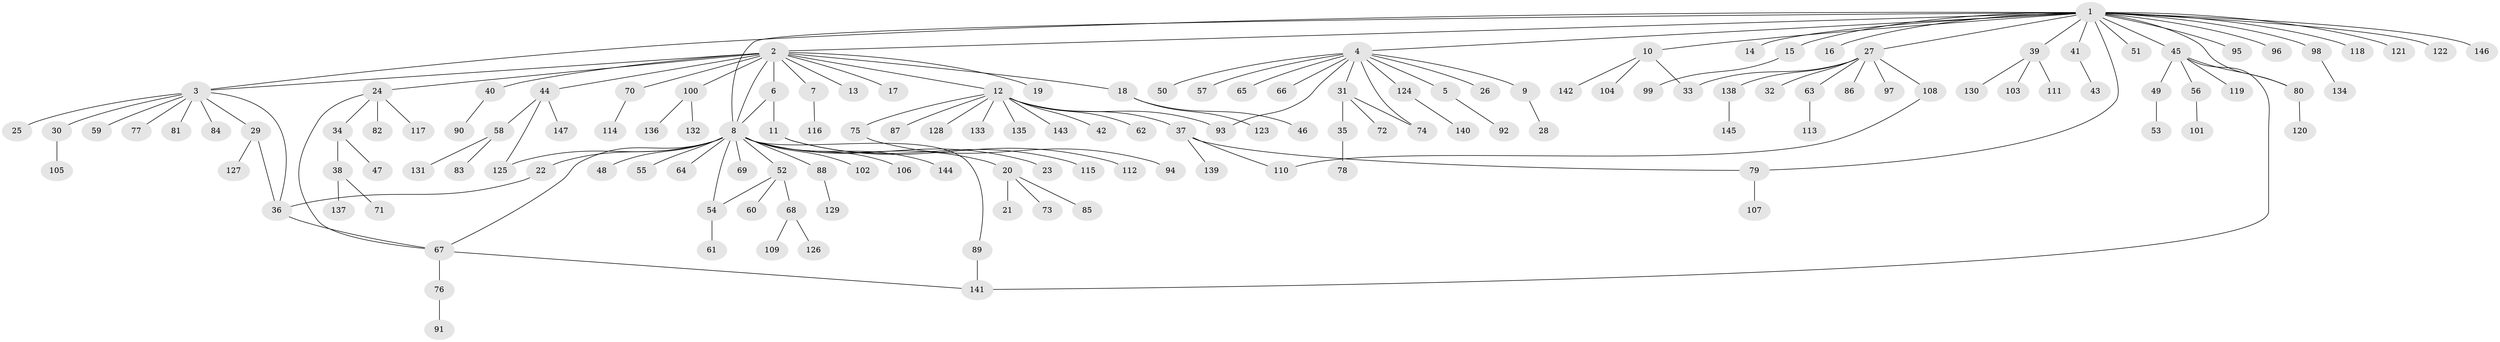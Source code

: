 // coarse degree distribution, {1: 0.7567567567567568, 14: 0.013513513513513514, 2: 0.0945945945945946, 10: 0.02702702702702703, 6: 0.013513513513513514, 7: 0.013513513513513514, 21: 0.013513513513513514, 3: 0.02702702702702703, 5: 0.013513513513513514, 9: 0.013513513513513514, 16: 0.013513513513513514}
// Generated by graph-tools (version 1.1) at 2025/48/03/06/25 01:48:57]
// undirected, 147 vertices, 163 edges
graph export_dot {
graph [start="1"]
  node [color=gray90,style=filled];
  1;
  2;
  3;
  4;
  5;
  6;
  7;
  8;
  9;
  10;
  11;
  12;
  13;
  14;
  15;
  16;
  17;
  18;
  19;
  20;
  21;
  22;
  23;
  24;
  25;
  26;
  27;
  28;
  29;
  30;
  31;
  32;
  33;
  34;
  35;
  36;
  37;
  38;
  39;
  40;
  41;
  42;
  43;
  44;
  45;
  46;
  47;
  48;
  49;
  50;
  51;
  52;
  53;
  54;
  55;
  56;
  57;
  58;
  59;
  60;
  61;
  62;
  63;
  64;
  65;
  66;
  67;
  68;
  69;
  70;
  71;
  72;
  73;
  74;
  75;
  76;
  77;
  78;
  79;
  80;
  81;
  82;
  83;
  84;
  85;
  86;
  87;
  88;
  89;
  90;
  91;
  92;
  93;
  94;
  95;
  96;
  97;
  98;
  99;
  100;
  101;
  102;
  103;
  104;
  105;
  106;
  107;
  108;
  109;
  110;
  111;
  112;
  113;
  114;
  115;
  116;
  117;
  118;
  119;
  120;
  121;
  122;
  123;
  124;
  125;
  126;
  127;
  128;
  129;
  130;
  131;
  132;
  133;
  134;
  135;
  136;
  137;
  138;
  139;
  140;
  141;
  142;
  143;
  144;
  145;
  146;
  147;
  1 -- 2;
  1 -- 3;
  1 -- 4;
  1 -- 8;
  1 -- 10;
  1 -- 14;
  1 -- 15;
  1 -- 16;
  1 -- 27;
  1 -- 39;
  1 -- 41;
  1 -- 45;
  1 -- 51;
  1 -- 79;
  1 -- 80;
  1 -- 95;
  1 -- 96;
  1 -- 98;
  1 -- 118;
  1 -- 121;
  1 -- 122;
  1 -- 146;
  2 -- 3;
  2 -- 6;
  2 -- 7;
  2 -- 8;
  2 -- 12;
  2 -- 13;
  2 -- 17;
  2 -- 18;
  2 -- 19;
  2 -- 24;
  2 -- 40;
  2 -- 44;
  2 -- 70;
  2 -- 100;
  3 -- 25;
  3 -- 29;
  3 -- 30;
  3 -- 36;
  3 -- 59;
  3 -- 77;
  3 -- 81;
  3 -- 84;
  4 -- 5;
  4 -- 9;
  4 -- 26;
  4 -- 31;
  4 -- 50;
  4 -- 57;
  4 -- 65;
  4 -- 66;
  4 -- 74;
  4 -- 93;
  4 -- 124;
  5 -- 92;
  6 -- 8;
  6 -- 11;
  7 -- 116;
  8 -- 20;
  8 -- 22;
  8 -- 23;
  8 -- 48;
  8 -- 52;
  8 -- 54;
  8 -- 55;
  8 -- 64;
  8 -- 67;
  8 -- 69;
  8 -- 88;
  8 -- 89;
  8 -- 102;
  8 -- 106;
  8 -- 125;
  8 -- 144;
  9 -- 28;
  10 -- 33;
  10 -- 104;
  10 -- 142;
  11 -- 112;
  11 -- 115;
  12 -- 37;
  12 -- 42;
  12 -- 62;
  12 -- 75;
  12 -- 87;
  12 -- 93;
  12 -- 128;
  12 -- 133;
  12 -- 135;
  12 -- 143;
  15 -- 99;
  18 -- 46;
  18 -- 123;
  20 -- 21;
  20 -- 73;
  20 -- 85;
  22 -- 36;
  24 -- 34;
  24 -- 67;
  24 -- 82;
  24 -- 117;
  27 -- 32;
  27 -- 33;
  27 -- 63;
  27 -- 86;
  27 -- 97;
  27 -- 108;
  27 -- 138;
  29 -- 36;
  29 -- 127;
  30 -- 105;
  31 -- 35;
  31 -- 72;
  31 -- 74;
  34 -- 38;
  34 -- 47;
  35 -- 78;
  36 -- 67;
  37 -- 79;
  37 -- 110;
  37 -- 139;
  38 -- 71;
  38 -- 137;
  39 -- 103;
  39 -- 111;
  39 -- 130;
  40 -- 90;
  41 -- 43;
  44 -- 58;
  44 -- 125;
  44 -- 147;
  45 -- 49;
  45 -- 56;
  45 -- 80;
  45 -- 119;
  45 -- 141;
  49 -- 53;
  52 -- 54;
  52 -- 60;
  52 -- 68;
  54 -- 61;
  56 -- 101;
  58 -- 83;
  58 -- 131;
  63 -- 113;
  67 -- 76;
  67 -- 141;
  68 -- 109;
  68 -- 126;
  70 -- 114;
  75 -- 94;
  76 -- 91;
  79 -- 107;
  80 -- 120;
  88 -- 129;
  89 -- 141;
  98 -- 134;
  100 -- 132;
  100 -- 136;
  108 -- 110;
  124 -- 140;
  138 -- 145;
}
